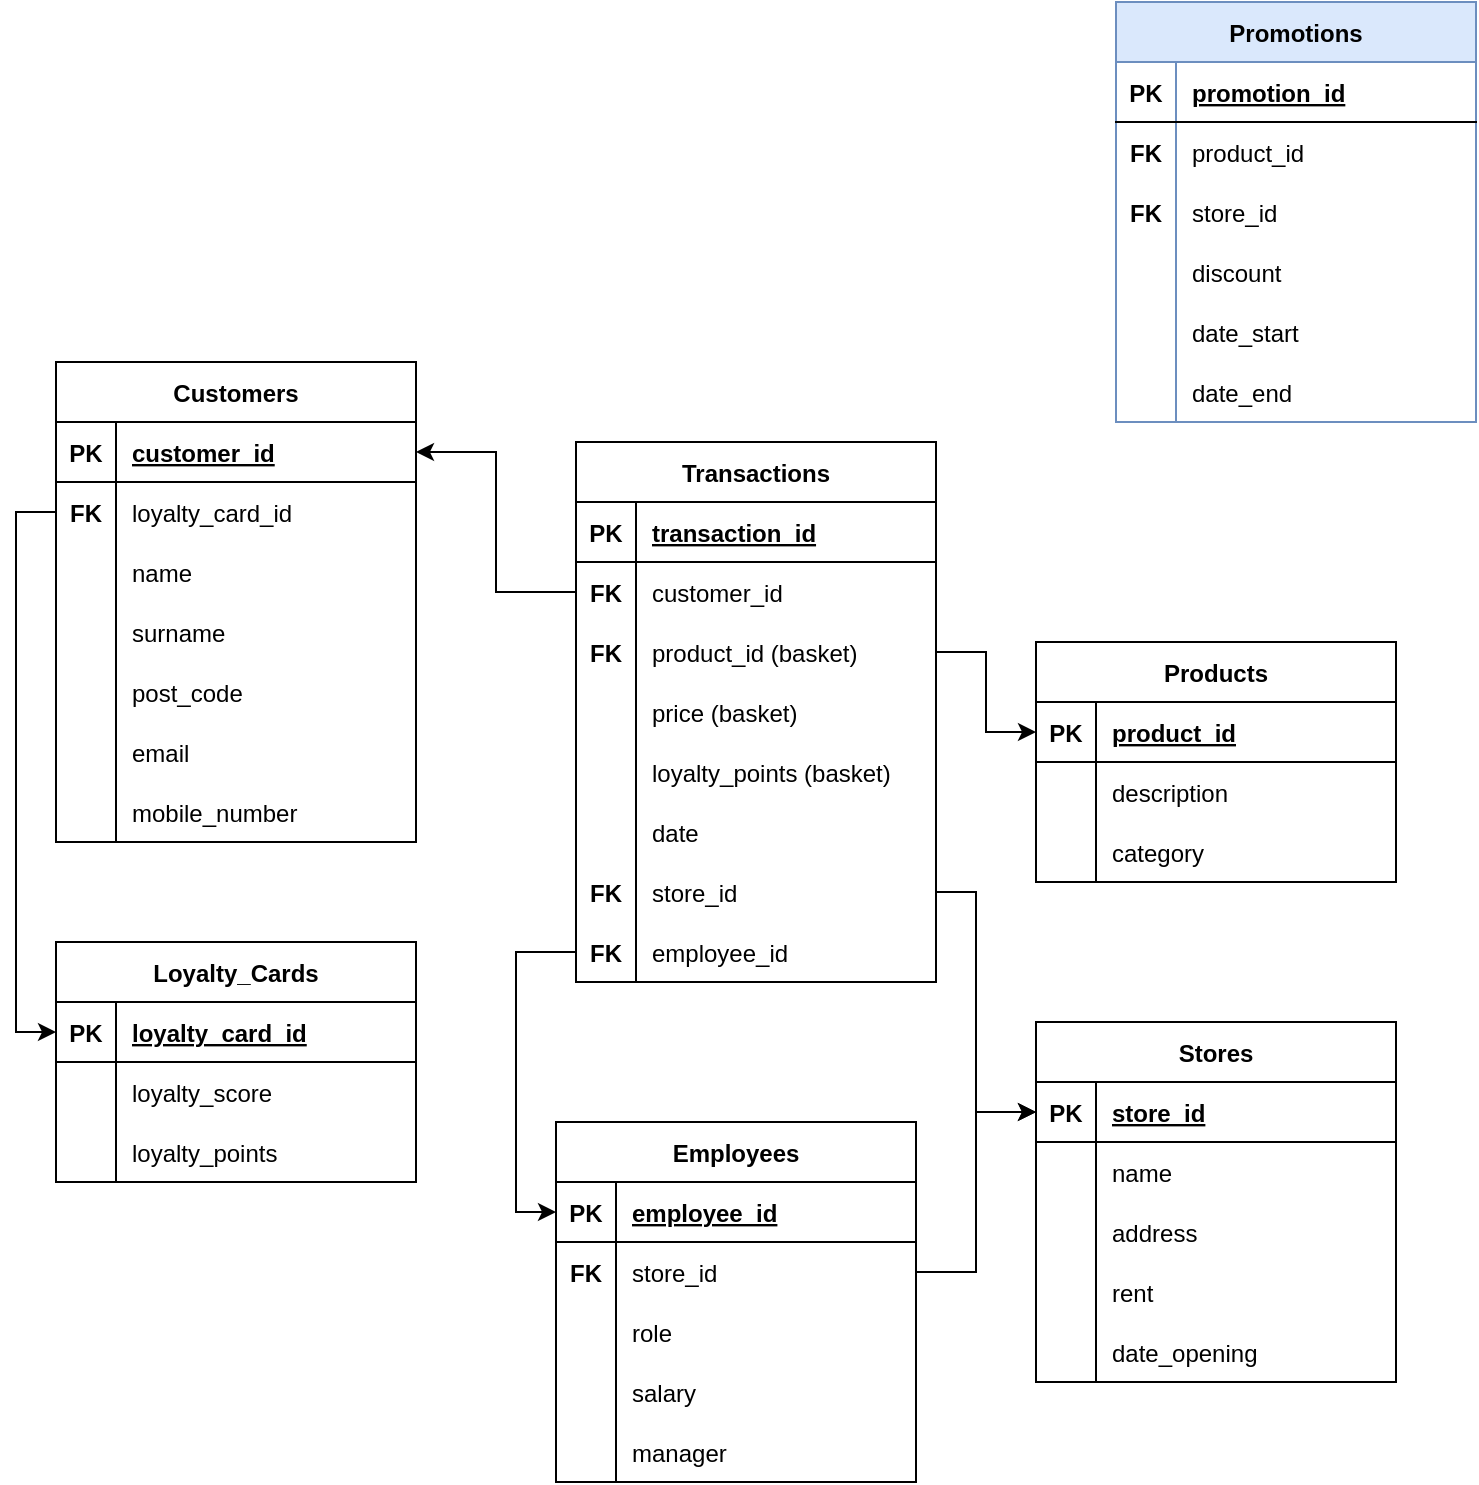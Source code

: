 <mxfile version="17.4.6" type="github">
  <diagram id="8zpgHY2eC4enXWlwEsFc" name="Page-1">
    <mxGraphModel dx="1426" dy="801" grid="1" gridSize="10" guides="1" tooltips="1" connect="1" arrows="1" fold="1" page="1" pageScale="1" pageWidth="827" pageHeight="1169" math="0" shadow="0">
      <root>
        <mxCell id="0" />
        <mxCell id="1" parent="0" />
        <mxCell id="gg4rEo2kOgMT4Y4ymjYf-1" value="Customers" style="shape=table;startSize=30;container=1;collapsible=1;childLayout=tableLayout;fixedRows=1;rowLines=0;fontStyle=1;align=center;resizeLast=1;" vertex="1" parent="1">
          <mxGeometry x="40" y="530" width="180" height="240" as="geometry" />
        </mxCell>
        <mxCell id="gg4rEo2kOgMT4Y4ymjYf-2" value="" style="shape=tableRow;horizontal=0;startSize=0;swimlaneHead=0;swimlaneBody=0;fillColor=none;collapsible=0;dropTarget=0;points=[[0,0.5],[1,0.5]];portConstraint=eastwest;top=0;left=0;right=0;bottom=1;" vertex="1" parent="gg4rEo2kOgMT4Y4ymjYf-1">
          <mxGeometry y="30" width="180" height="30" as="geometry" />
        </mxCell>
        <mxCell id="gg4rEo2kOgMT4Y4ymjYf-3" value="PK" style="shape=partialRectangle;connectable=0;fillColor=none;top=0;left=0;bottom=0;right=0;fontStyle=1;overflow=hidden;" vertex="1" parent="gg4rEo2kOgMT4Y4ymjYf-2">
          <mxGeometry width="30" height="30" as="geometry">
            <mxRectangle width="30" height="30" as="alternateBounds" />
          </mxGeometry>
        </mxCell>
        <mxCell id="gg4rEo2kOgMT4Y4ymjYf-4" value="customer_id" style="shape=partialRectangle;connectable=0;fillColor=none;top=0;left=0;bottom=0;right=0;align=left;spacingLeft=6;fontStyle=5;overflow=hidden;" vertex="1" parent="gg4rEo2kOgMT4Y4ymjYf-2">
          <mxGeometry x="30" width="150" height="30" as="geometry">
            <mxRectangle width="150" height="30" as="alternateBounds" />
          </mxGeometry>
        </mxCell>
        <mxCell id="gg4rEo2kOgMT4Y4ymjYf-5" value="" style="shape=tableRow;horizontal=0;startSize=0;swimlaneHead=0;swimlaneBody=0;fillColor=none;collapsible=0;dropTarget=0;points=[[0,0.5],[1,0.5]];portConstraint=eastwest;top=0;left=0;right=0;bottom=0;" vertex="1" parent="gg4rEo2kOgMT4Y4ymjYf-1">
          <mxGeometry y="60" width="180" height="30" as="geometry" />
        </mxCell>
        <mxCell id="gg4rEo2kOgMT4Y4ymjYf-6" value="FK" style="shape=partialRectangle;connectable=0;fillColor=none;top=0;left=0;bottom=0;right=0;editable=1;overflow=hidden;fontStyle=1" vertex="1" parent="gg4rEo2kOgMT4Y4ymjYf-5">
          <mxGeometry width="30" height="30" as="geometry">
            <mxRectangle width="30" height="30" as="alternateBounds" />
          </mxGeometry>
        </mxCell>
        <mxCell id="gg4rEo2kOgMT4Y4ymjYf-7" value="loyalty_card_id" style="shape=partialRectangle;connectable=0;fillColor=none;top=0;left=0;bottom=0;right=0;align=left;spacingLeft=6;overflow=hidden;" vertex="1" parent="gg4rEo2kOgMT4Y4ymjYf-5">
          <mxGeometry x="30" width="150" height="30" as="geometry">
            <mxRectangle width="150" height="30" as="alternateBounds" />
          </mxGeometry>
        </mxCell>
        <mxCell id="gg4rEo2kOgMT4Y4ymjYf-8" value="" style="shape=tableRow;horizontal=0;startSize=0;swimlaneHead=0;swimlaneBody=0;fillColor=none;collapsible=0;dropTarget=0;points=[[0,0.5],[1,0.5]];portConstraint=eastwest;top=0;left=0;right=0;bottom=0;" vertex="1" parent="gg4rEo2kOgMT4Y4ymjYf-1">
          <mxGeometry y="90" width="180" height="30" as="geometry" />
        </mxCell>
        <mxCell id="gg4rEo2kOgMT4Y4ymjYf-9" value="" style="shape=partialRectangle;connectable=0;fillColor=none;top=0;left=0;bottom=0;right=0;editable=1;overflow=hidden;" vertex="1" parent="gg4rEo2kOgMT4Y4ymjYf-8">
          <mxGeometry width="30" height="30" as="geometry">
            <mxRectangle width="30" height="30" as="alternateBounds" />
          </mxGeometry>
        </mxCell>
        <mxCell id="gg4rEo2kOgMT4Y4ymjYf-10" value="name" style="shape=partialRectangle;connectable=0;fillColor=none;top=0;left=0;bottom=0;right=0;align=left;spacingLeft=6;overflow=hidden;" vertex="1" parent="gg4rEo2kOgMT4Y4ymjYf-8">
          <mxGeometry x="30" width="150" height="30" as="geometry">
            <mxRectangle width="150" height="30" as="alternateBounds" />
          </mxGeometry>
        </mxCell>
        <mxCell id="gg4rEo2kOgMT4Y4ymjYf-11" value="" style="shape=tableRow;horizontal=0;startSize=0;swimlaneHead=0;swimlaneBody=0;fillColor=none;collapsible=0;dropTarget=0;points=[[0,0.5],[1,0.5]];portConstraint=eastwest;top=0;left=0;right=0;bottom=0;" vertex="1" parent="gg4rEo2kOgMT4Y4ymjYf-1">
          <mxGeometry y="120" width="180" height="30" as="geometry" />
        </mxCell>
        <mxCell id="gg4rEo2kOgMT4Y4ymjYf-12" value="" style="shape=partialRectangle;connectable=0;fillColor=none;top=0;left=0;bottom=0;right=0;editable=1;overflow=hidden;" vertex="1" parent="gg4rEo2kOgMT4Y4ymjYf-11">
          <mxGeometry width="30" height="30" as="geometry">
            <mxRectangle width="30" height="30" as="alternateBounds" />
          </mxGeometry>
        </mxCell>
        <mxCell id="gg4rEo2kOgMT4Y4ymjYf-13" value="surname" style="shape=partialRectangle;connectable=0;fillColor=none;top=0;left=0;bottom=0;right=0;align=left;spacingLeft=6;overflow=hidden;" vertex="1" parent="gg4rEo2kOgMT4Y4ymjYf-11">
          <mxGeometry x="30" width="150" height="30" as="geometry">
            <mxRectangle width="150" height="30" as="alternateBounds" />
          </mxGeometry>
        </mxCell>
        <mxCell id="gg4rEo2kOgMT4Y4ymjYf-82" style="shape=tableRow;horizontal=0;startSize=0;swimlaneHead=0;swimlaneBody=0;fillColor=none;collapsible=0;dropTarget=0;points=[[0,0.5],[1,0.5]];portConstraint=eastwest;top=0;left=0;right=0;bottom=0;" vertex="1" parent="gg4rEo2kOgMT4Y4ymjYf-1">
          <mxGeometry y="150" width="180" height="30" as="geometry" />
        </mxCell>
        <mxCell id="gg4rEo2kOgMT4Y4ymjYf-83" style="shape=partialRectangle;connectable=0;fillColor=none;top=0;left=0;bottom=0;right=0;editable=1;overflow=hidden;" vertex="1" parent="gg4rEo2kOgMT4Y4ymjYf-82">
          <mxGeometry width="30" height="30" as="geometry">
            <mxRectangle width="30" height="30" as="alternateBounds" />
          </mxGeometry>
        </mxCell>
        <mxCell id="gg4rEo2kOgMT4Y4ymjYf-84" value="post_code" style="shape=partialRectangle;connectable=0;fillColor=none;top=0;left=0;bottom=0;right=0;align=left;spacingLeft=6;overflow=hidden;" vertex="1" parent="gg4rEo2kOgMT4Y4ymjYf-82">
          <mxGeometry x="30" width="150" height="30" as="geometry">
            <mxRectangle width="150" height="30" as="alternateBounds" />
          </mxGeometry>
        </mxCell>
        <mxCell id="gg4rEo2kOgMT4Y4ymjYf-85" style="shape=tableRow;horizontal=0;startSize=0;swimlaneHead=0;swimlaneBody=0;fillColor=none;collapsible=0;dropTarget=0;points=[[0,0.5],[1,0.5]];portConstraint=eastwest;top=0;left=0;right=0;bottom=0;" vertex="1" parent="gg4rEo2kOgMT4Y4ymjYf-1">
          <mxGeometry y="180" width="180" height="30" as="geometry" />
        </mxCell>
        <mxCell id="gg4rEo2kOgMT4Y4ymjYf-86" style="shape=partialRectangle;connectable=0;fillColor=none;top=0;left=0;bottom=0;right=0;editable=1;overflow=hidden;" vertex="1" parent="gg4rEo2kOgMT4Y4ymjYf-85">
          <mxGeometry width="30" height="30" as="geometry">
            <mxRectangle width="30" height="30" as="alternateBounds" />
          </mxGeometry>
        </mxCell>
        <mxCell id="gg4rEo2kOgMT4Y4ymjYf-87" value="email" style="shape=partialRectangle;connectable=0;fillColor=none;top=0;left=0;bottom=0;right=0;align=left;spacingLeft=6;overflow=hidden;" vertex="1" parent="gg4rEo2kOgMT4Y4ymjYf-85">
          <mxGeometry x="30" width="150" height="30" as="geometry">
            <mxRectangle width="150" height="30" as="alternateBounds" />
          </mxGeometry>
        </mxCell>
        <mxCell id="gg4rEo2kOgMT4Y4ymjYf-88" style="shape=tableRow;horizontal=0;startSize=0;swimlaneHead=0;swimlaneBody=0;fillColor=none;collapsible=0;dropTarget=0;points=[[0,0.5],[1,0.5]];portConstraint=eastwest;top=0;left=0;right=0;bottom=0;" vertex="1" parent="gg4rEo2kOgMT4Y4ymjYf-1">
          <mxGeometry y="210" width="180" height="30" as="geometry" />
        </mxCell>
        <mxCell id="gg4rEo2kOgMT4Y4ymjYf-89" style="shape=partialRectangle;connectable=0;fillColor=none;top=0;left=0;bottom=0;right=0;editable=1;overflow=hidden;" vertex="1" parent="gg4rEo2kOgMT4Y4ymjYf-88">
          <mxGeometry width="30" height="30" as="geometry">
            <mxRectangle width="30" height="30" as="alternateBounds" />
          </mxGeometry>
        </mxCell>
        <mxCell id="gg4rEo2kOgMT4Y4ymjYf-90" value="mobile_number" style="shape=partialRectangle;connectable=0;fillColor=none;top=0;left=0;bottom=0;right=0;align=left;spacingLeft=6;overflow=hidden;" vertex="1" parent="gg4rEo2kOgMT4Y4ymjYf-88">
          <mxGeometry x="30" width="150" height="30" as="geometry">
            <mxRectangle width="150" height="30" as="alternateBounds" />
          </mxGeometry>
        </mxCell>
        <mxCell id="gg4rEo2kOgMT4Y4ymjYf-17" value="Transactions" style="shape=table;startSize=30;container=1;collapsible=1;childLayout=tableLayout;fixedRows=1;rowLines=0;fontStyle=1;align=center;resizeLast=1;" vertex="1" parent="1">
          <mxGeometry x="300" y="570" width="180" height="270" as="geometry">
            <mxRectangle x="280" y="430" width="110" height="30" as="alternateBounds" />
          </mxGeometry>
        </mxCell>
        <mxCell id="gg4rEo2kOgMT4Y4ymjYf-18" value="" style="shape=tableRow;horizontal=0;startSize=0;swimlaneHead=0;swimlaneBody=0;fillColor=none;collapsible=0;dropTarget=0;points=[[0,0.5],[1,0.5]];portConstraint=eastwest;top=0;left=0;right=0;bottom=1;" vertex="1" parent="gg4rEo2kOgMT4Y4ymjYf-17">
          <mxGeometry y="30" width="180" height="30" as="geometry" />
        </mxCell>
        <mxCell id="gg4rEo2kOgMT4Y4ymjYf-19" value="PK" style="shape=partialRectangle;connectable=0;fillColor=none;top=0;left=0;bottom=0;right=0;fontStyle=1;overflow=hidden;" vertex="1" parent="gg4rEo2kOgMT4Y4ymjYf-18">
          <mxGeometry width="30" height="30" as="geometry">
            <mxRectangle width="30" height="30" as="alternateBounds" />
          </mxGeometry>
        </mxCell>
        <mxCell id="gg4rEo2kOgMT4Y4ymjYf-20" value="transaction_id" style="shape=partialRectangle;connectable=0;fillColor=none;top=0;left=0;bottom=0;right=0;align=left;spacingLeft=6;fontStyle=5;overflow=hidden;" vertex="1" parent="gg4rEo2kOgMT4Y4ymjYf-18">
          <mxGeometry x="30" width="150" height="30" as="geometry">
            <mxRectangle width="150" height="30" as="alternateBounds" />
          </mxGeometry>
        </mxCell>
        <mxCell id="gg4rEo2kOgMT4Y4ymjYf-21" value="" style="shape=tableRow;horizontal=0;startSize=0;swimlaneHead=0;swimlaneBody=0;fillColor=none;collapsible=0;dropTarget=0;points=[[0,0.5],[1,0.5]];portConstraint=eastwest;top=0;left=0;right=0;bottom=0;" vertex="1" parent="gg4rEo2kOgMT4Y4ymjYf-17">
          <mxGeometry y="60" width="180" height="30" as="geometry" />
        </mxCell>
        <mxCell id="gg4rEo2kOgMT4Y4ymjYf-22" value="FK" style="shape=partialRectangle;connectable=0;fillColor=none;top=0;left=0;bottom=0;right=0;editable=1;overflow=hidden;fontStyle=1" vertex="1" parent="gg4rEo2kOgMT4Y4ymjYf-21">
          <mxGeometry width="30" height="30" as="geometry">
            <mxRectangle width="30" height="30" as="alternateBounds" />
          </mxGeometry>
        </mxCell>
        <mxCell id="gg4rEo2kOgMT4Y4ymjYf-23" value="customer_id" style="shape=partialRectangle;connectable=0;fillColor=none;top=0;left=0;bottom=0;right=0;align=left;spacingLeft=6;overflow=hidden;" vertex="1" parent="gg4rEo2kOgMT4Y4ymjYf-21">
          <mxGeometry x="30" width="150" height="30" as="geometry">
            <mxRectangle width="150" height="30" as="alternateBounds" />
          </mxGeometry>
        </mxCell>
        <mxCell id="gg4rEo2kOgMT4Y4ymjYf-148" style="shape=tableRow;horizontal=0;startSize=0;swimlaneHead=0;swimlaneBody=0;fillColor=none;collapsible=0;dropTarget=0;points=[[0,0.5],[1,0.5]];portConstraint=eastwest;top=0;left=0;right=0;bottom=0;" vertex="1" parent="gg4rEo2kOgMT4Y4ymjYf-17">
          <mxGeometry y="90" width="180" height="30" as="geometry" />
        </mxCell>
        <mxCell id="gg4rEo2kOgMT4Y4ymjYf-149" value="FK" style="shape=partialRectangle;connectable=0;fillColor=none;top=0;left=0;bottom=0;right=0;editable=1;overflow=hidden;fontStyle=1" vertex="1" parent="gg4rEo2kOgMT4Y4ymjYf-148">
          <mxGeometry width="30" height="30" as="geometry">
            <mxRectangle width="30" height="30" as="alternateBounds" />
          </mxGeometry>
        </mxCell>
        <mxCell id="gg4rEo2kOgMT4Y4ymjYf-150" value="product_id (basket)" style="shape=partialRectangle;connectable=0;fillColor=none;top=0;left=0;bottom=0;right=0;align=left;spacingLeft=6;overflow=hidden;" vertex="1" parent="gg4rEo2kOgMT4Y4ymjYf-148">
          <mxGeometry x="30" width="150" height="30" as="geometry">
            <mxRectangle width="150" height="30" as="alternateBounds" />
          </mxGeometry>
        </mxCell>
        <mxCell id="gg4rEo2kOgMT4Y4ymjYf-154" style="shape=tableRow;horizontal=0;startSize=0;swimlaneHead=0;swimlaneBody=0;fillColor=none;collapsible=0;dropTarget=0;points=[[0,0.5],[1,0.5]];portConstraint=eastwest;top=0;left=0;right=0;bottom=0;" vertex="1" parent="gg4rEo2kOgMT4Y4ymjYf-17">
          <mxGeometry y="120" width="180" height="30" as="geometry" />
        </mxCell>
        <mxCell id="gg4rEo2kOgMT4Y4ymjYf-155" style="shape=partialRectangle;connectable=0;fillColor=none;top=0;left=0;bottom=0;right=0;editable=1;overflow=hidden;fontStyle=1" vertex="1" parent="gg4rEo2kOgMT4Y4ymjYf-154">
          <mxGeometry width="30" height="30" as="geometry">
            <mxRectangle width="30" height="30" as="alternateBounds" />
          </mxGeometry>
        </mxCell>
        <mxCell id="gg4rEo2kOgMT4Y4ymjYf-156" value="price (basket)" style="shape=partialRectangle;connectable=0;fillColor=none;top=0;left=0;bottom=0;right=0;align=left;spacingLeft=6;overflow=hidden;" vertex="1" parent="gg4rEo2kOgMT4Y4ymjYf-154">
          <mxGeometry x="30" width="150" height="30" as="geometry">
            <mxRectangle width="150" height="30" as="alternateBounds" />
          </mxGeometry>
        </mxCell>
        <mxCell id="gg4rEo2kOgMT4Y4ymjYf-233" style="shape=tableRow;horizontal=0;startSize=0;swimlaneHead=0;swimlaneBody=0;fillColor=none;collapsible=0;dropTarget=0;points=[[0,0.5],[1,0.5]];portConstraint=eastwest;top=0;left=0;right=0;bottom=0;" vertex="1" parent="gg4rEo2kOgMT4Y4ymjYf-17">
          <mxGeometry y="150" width="180" height="30" as="geometry" />
        </mxCell>
        <mxCell id="gg4rEo2kOgMT4Y4ymjYf-234" style="shape=partialRectangle;connectable=0;fillColor=none;top=0;left=0;bottom=0;right=0;editable=1;overflow=hidden;fontStyle=1" vertex="1" parent="gg4rEo2kOgMT4Y4ymjYf-233">
          <mxGeometry width="30" height="30" as="geometry">
            <mxRectangle width="30" height="30" as="alternateBounds" />
          </mxGeometry>
        </mxCell>
        <mxCell id="gg4rEo2kOgMT4Y4ymjYf-235" value="loyalty_points (basket)" style="shape=partialRectangle;connectable=0;fillColor=none;top=0;left=0;bottom=0;right=0;align=left;spacingLeft=6;overflow=hidden;" vertex="1" parent="gg4rEo2kOgMT4Y4ymjYf-233">
          <mxGeometry x="30" width="150" height="30" as="geometry">
            <mxRectangle width="150" height="30" as="alternateBounds" />
          </mxGeometry>
        </mxCell>
        <mxCell id="gg4rEo2kOgMT4Y4ymjYf-27" value="" style="shape=tableRow;horizontal=0;startSize=0;swimlaneHead=0;swimlaneBody=0;fillColor=none;collapsible=0;dropTarget=0;points=[[0,0.5],[1,0.5]];portConstraint=eastwest;top=0;left=0;right=0;bottom=0;" vertex="1" parent="gg4rEo2kOgMT4Y4ymjYf-17">
          <mxGeometry y="180" width="180" height="30" as="geometry" />
        </mxCell>
        <mxCell id="gg4rEo2kOgMT4Y4ymjYf-28" value="" style="shape=partialRectangle;connectable=0;fillColor=none;top=0;left=0;bottom=0;right=0;editable=1;overflow=hidden;" vertex="1" parent="gg4rEo2kOgMT4Y4ymjYf-27">
          <mxGeometry width="30" height="30" as="geometry">
            <mxRectangle width="30" height="30" as="alternateBounds" />
          </mxGeometry>
        </mxCell>
        <mxCell id="gg4rEo2kOgMT4Y4ymjYf-29" value="date" style="shape=partialRectangle;connectable=0;fillColor=none;top=0;left=0;bottom=0;right=0;align=left;spacingLeft=6;overflow=hidden;" vertex="1" parent="gg4rEo2kOgMT4Y4ymjYf-27">
          <mxGeometry x="30" width="150" height="30" as="geometry">
            <mxRectangle width="150" height="30" as="alternateBounds" />
          </mxGeometry>
        </mxCell>
        <mxCell id="gg4rEo2kOgMT4Y4ymjYf-76" style="shape=tableRow;horizontal=0;startSize=0;swimlaneHead=0;swimlaneBody=0;fillColor=none;collapsible=0;dropTarget=0;points=[[0,0.5],[1,0.5]];portConstraint=eastwest;top=0;left=0;right=0;bottom=0;" vertex="1" parent="gg4rEo2kOgMT4Y4ymjYf-17">
          <mxGeometry y="210" width="180" height="30" as="geometry" />
        </mxCell>
        <mxCell id="gg4rEo2kOgMT4Y4ymjYf-77" value="FK" style="shape=partialRectangle;connectable=0;fillColor=none;top=0;left=0;bottom=0;right=0;editable=1;overflow=hidden;fontStyle=1" vertex="1" parent="gg4rEo2kOgMT4Y4ymjYf-76">
          <mxGeometry width="30" height="30" as="geometry">
            <mxRectangle width="30" height="30" as="alternateBounds" />
          </mxGeometry>
        </mxCell>
        <mxCell id="gg4rEo2kOgMT4Y4ymjYf-78" value="store_id" style="shape=partialRectangle;connectable=0;fillColor=none;top=0;left=0;bottom=0;right=0;align=left;spacingLeft=6;overflow=hidden;" vertex="1" parent="gg4rEo2kOgMT4Y4ymjYf-76">
          <mxGeometry x="30" width="150" height="30" as="geometry">
            <mxRectangle width="150" height="30" as="alternateBounds" />
          </mxGeometry>
        </mxCell>
        <mxCell id="gg4rEo2kOgMT4Y4ymjYf-79" style="shape=tableRow;horizontal=0;startSize=0;swimlaneHead=0;swimlaneBody=0;fillColor=none;collapsible=0;dropTarget=0;points=[[0,0.5],[1,0.5]];portConstraint=eastwest;top=0;left=0;right=0;bottom=0;" vertex="1" parent="gg4rEo2kOgMT4Y4ymjYf-17">
          <mxGeometry y="240" width="180" height="30" as="geometry" />
        </mxCell>
        <mxCell id="gg4rEo2kOgMT4Y4ymjYf-80" value="FK" style="shape=partialRectangle;connectable=0;fillColor=none;top=0;left=0;bottom=0;right=0;editable=1;overflow=hidden;fontStyle=1" vertex="1" parent="gg4rEo2kOgMT4Y4ymjYf-79">
          <mxGeometry width="30" height="30" as="geometry">
            <mxRectangle width="30" height="30" as="alternateBounds" />
          </mxGeometry>
        </mxCell>
        <mxCell id="gg4rEo2kOgMT4Y4ymjYf-81" value="employee_id" style="shape=partialRectangle;connectable=0;fillColor=none;top=0;left=0;bottom=0;right=0;align=left;spacingLeft=6;overflow=hidden;" vertex="1" parent="gg4rEo2kOgMT4Y4ymjYf-79">
          <mxGeometry x="30" width="150" height="30" as="geometry">
            <mxRectangle width="150" height="30" as="alternateBounds" />
          </mxGeometry>
        </mxCell>
        <mxCell id="gg4rEo2kOgMT4Y4ymjYf-31" value="" style="shape=tableRow;horizontal=0;startSize=0;swimlaneHead=0;swimlaneBody=0;fillColor=none;collapsible=0;dropTarget=0;points=[[0,0.5],[1,0.5]];portConstraint=eastwest;top=0;left=0;right=0;bottom=0;" vertex="1" parent="1">
          <mxGeometry x="40" y="680" width="180" height="30" as="geometry" />
        </mxCell>
        <mxCell id="gg4rEo2kOgMT4Y4ymjYf-32" value="" style="shape=partialRectangle;connectable=0;fillColor=none;top=0;left=0;bottom=0;right=0;editable=1;overflow=hidden;" vertex="1" parent="gg4rEo2kOgMT4Y4ymjYf-31">
          <mxGeometry width="30" height="30" as="geometry">
            <mxRectangle width="30" height="30" as="alternateBounds" />
          </mxGeometry>
        </mxCell>
        <mxCell id="gg4rEo2kOgMT4Y4ymjYf-91" value="Products" style="shape=table;startSize=30;container=1;collapsible=1;childLayout=tableLayout;fixedRows=1;rowLines=0;fontStyle=1;align=center;resizeLast=1;" vertex="1" parent="1">
          <mxGeometry x="530" y="670" width="180" height="120" as="geometry">
            <mxRectangle x="280" y="430" width="110" height="30" as="alternateBounds" />
          </mxGeometry>
        </mxCell>
        <mxCell id="gg4rEo2kOgMT4Y4ymjYf-92" value="" style="shape=tableRow;horizontal=0;startSize=0;swimlaneHead=0;swimlaneBody=0;fillColor=none;collapsible=0;dropTarget=0;points=[[0,0.5],[1,0.5]];portConstraint=eastwest;top=0;left=0;right=0;bottom=1;" vertex="1" parent="gg4rEo2kOgMT4Y4ymjYf-91">
          <mxGeometry y="30" width="180" height="30" as="geometry" />
        </mxCell>
        <mxCell id="gg4rEo2kOgMT4Y4ymjYf-93" value="PK" style="shape=partialRectangle;connectable=0;fillColor=none;top=0;left=0;bottom=0;right=0;fontStyle=1;overflow=hidden;" vertex="1" parent="gg4rEo2kOgMT4Y4ymjYf-92">
          <mxGeometry width="30" height="30" as="geometry">
            <mxRectangle width="30" height="30" as="alternateBounds" />
          </mxGeometry>
        </mxCell>
        <mxCell id="gg4rEo2kOgMT4Y4ymjYf-94" value="product_id" style="shape=partialRectangle;connectable=0;fillColor=none;top=0;left=0;bottom=0;right=0;align=left;spacingLeft=6;fontStyle=5;overflow=hidden;" vertex="1" parent="gg4rEo2kOgMT4Y4ymjYf-92">
          <mxGeometry x="30" width="150" height="30" as="geometry">
            <mxRectangle width="150" height="30" as="alternateBounds" />
          </mxGeometry>
        </mxCell>
        <mxCell id="gg4rEo2kOgMT4Y4ymjYf-95" value="" style="shape=tableRow;horizontal=0;startSize=0;swimlaneHead=0;swimlaneBody=0;fillColor=none;collapsible=0;dropTarget=0;points=[[0,0.5],[1,0.5]];portConstraint=eastwest;top=0;left=0;right=0;bottom=0;" vertex="1" parent="gg4rEo2kOgMT4Y4ymjYf-91">
          <mxGeometry y="60" width="180" height="30" as="geometry" />
        </mxCell>
        <mxCell id="gg4rEo2kOgMT4Y4ymjYf-96" value="" style="shape=partialRectangle;connectable=0;fillColor=none;top=0;left=0;bottom=0;right=0;editable=1;overflow=hidden;fontStyle=1" vertex="1" parent="gg4rEo2kOgMT4Y4ymjYf-95">
          <mxGeometry width="30" height="30" as="geometry">
            <mxRectangle width="30" height="30" as="alternateBounds" />
          </mxGeometry>
        </mxCell>
        <mxCell id="gg4rEo2kOgMT4Y4ymjYf-97" value="description" style="shape=partialRectangle;connectable=0;fillColor=none;top=0;left=0;bottom=0;right=0;align=left;spacingLeft=6;overflow=hidden;" vertex="1" parent="gg4rEo2kOgMT4Y4ymjYf-95">
          <mxGeometry x="30" width="150" height="30" as="geometry">
            <mxRectangle width="150" height="30" as="alternateBounds" />
          </mxGeometry>
        </mxCell>
        <mxCell id="gg4rEo2kOgMT4Y4ymjYf-98" value="" style="shape=tableRow;horizontal=0;startSize=0;swimlaneHead=0;swimlaneBody=0;fillColor=none;collapsible=0;dropTarget=0;points=[[0,0.5],[1,0.5]];portConstraint=eastwest;top=0;left=0;right=0;bottom=0;" vertex="1" parent="gg4rEo2kOgMT4Y4ymjYf-91">
          <mxGeometry y="90" width="180" height="30" as="geometry" />
        </mxCell>
        <mxCell id="gg4rEo2kOgMT4Y4ymjYf-99" value="" style="shape=partialRectangle;connectable=0;fillColor=none;top=0;left=0;bottom=0;right=0;editable=1;overflow=hidden;" vertex="1" parent="gg4rEo2kOgMT4Y4ymjYf-98">
          <mxGeometry width="30" height="30" as="geometry">
            <mxRectangle width="30" height="30" as="alternateBounds" />
          </mxGeometry>
        </mxCell>
        <mxCell id="gg4rEo2kOgMT4Y4ymjYf-100" value="category" style="shape=partialRectangle;connectable=0;fillColor=none;top=0;left=0;bottom=0;right=0;align=left;spacingLeft=6;overflow=hidden;" vertex="1" parent="gg4rEo2kOgMT4Y4ymjYf-98">
          <mxGeometry x="30" width="150" height="30" as="geometry">
            <mxRectangle width="150" height="30" as="alternateBounds" />
          </mxGeometry>
        </mxCell>
        <mxCell id="gg4rEo2kOgMT4Y4ymjYf-110" value="Loyalty_Cards" style="shape=table;startSize=30;container=1;collapsible=1;childLayout=tableLayout;fixedRows=1;rowLines=0;fontStyle=1;align=center;resizeLast=1;" vertex="1" parent="1">
          <mxGeometry x="40" y="820" width="180" height="120" as="geometry">
            <mxRectangle x="280" y="430" width="110" height="30" as="alternateBounds" />
          </mxGeometry>
        </mxCell>
        <mxCell id="gg4rEo2kOgMT4Y4ymjYf-111" value="" style="shape=tableRow;horizontal=0;startSize=0;swimlaneHead=0;swimlaneBody=0;fillColor=none;collapsible=0;dropTarget=0;points=[[0,0.5],[1,0.5]];portConstraint=eastwest;top=0;left=0;right=0;bottom=1;" vertex="1" parent="gg4rEo2kOgMT4Y4ymjYf-110">
          <mxGeometry y="30" width="180" height="30" as="geometry" />
        </mxCell>
        <mxCell id="gg4rEo2kOgMT4Y4ymjYf-112" value="PK" style="shape=partialRectangle;connectable=0;fillColor=none;top=0;left=0;bottom=0;right=0;fontStyle=1;overflow=hidden;" vertex="1" parent="gg4rEo2kOgMT4Y4ymjYf-111">
          <mxGeometry width="30" height="30" as="geometry">
            <mxRectangle width="30" height="30" as="alternateBounds" />
          </mxGeometry>
        </mxCell>
        <mxCell id="gg4rEo2kOgMT4Y4ymjYf-113" value="loyalty_card_id" style="shape=partialRectangle;connectable=0;fillColor=none;top=0;left=0;bottom=0;right=0;align=left;spacingLeft=6;fontStyle=5;overflow=hidden;" vertex="1" parent="gg4rEo2kOgMT4Y4ymjYf-111">
          <mxGeometry x="30" width="150" height="30" as="geometry">
            <mxRectangle width="150" height="30" as="alternateBounds" />
          </mxGeometry>
        </mxCell>
        <mxCell id="gg4rEo2kOgMT4Y4ymjYf-117" value="" style="shape=tableRow;horizontal=0;startSize=0;swimlaneHead=0;swimlaneBody=0;fillColor=none;collapsible=0;dropTarget=0;points=[[0,0.5],[1,0.5]];portConstraint=eastwest;top=0;left=0;right=0;bottom=0;" vertex="1" parent="gg4rEo2kOgMT4Y4ymjYf-110">
          <mxGeometry y="60" width="180" height="30" as="geometry" />
        </mxCell>
        <mxCell id="gg4rEo2kOgMT4Y4ymjYf-118" value="" style="shape=partialRectangle;connectable=0;fillColor=none;top=0;left=0;bottom=0;right=0;editable=1;overflow=hidden;" vertex="1" parent="gg4rEo2kOgMT4Y4ymjYf-117">
          <mxGeometry width="30" height="30" as="geometry">
            <mxRectangle width="30" height="30" as="alternateBounds" />
          </mxGeometry>
        </mxCell>
        <mxCell id="gg4rEo2kOgMT4Y4ymjYf-119" value="loyalty_score" style="shape=partialRectangle;connectable=0;fillColor=none;top=0;left=0;bottom=0;right=0;align=left;spacingLeft=6;overflow=hidden;" vertex="1" parent="gg4rEo2kOgMT4Y4ymjYf-117">
          <mxGeometry x="30" width="150" height="30" as="geometry">
            <mxRectangle width="150" height="30" as="alternateBounds" />
          </mxGeometry>
        </mxCell>
        <mxCell id="gg4rEo2kOgMT4Y4ymjYf-120" style="shape=tableRow;horizontal=0;startSize=0;swimlaneHead=0;swimlaneBody=0;fillColor=none;collapsible=0;dropTarget=0;points=[[0,0.5],[1,0.5]];portConstraint=eastwest;top=0;left=0;right=0;bottom=0;" vertex="1" parent="gg4rEo2kOgMT4Y4ymjYf-110">
          <mxGeometry y="90" width="180" height="30" as="geometry" />
        </mxCell>
        <mxCell id="gg4rEo2kOgMT4Y4ymjYf-121" value="" style="shape=partialRectangle;connectable=0;fillColor=none;top=0;left=0;bottom=0;right=0;editable=1;overflow=hidden;fontStyle=1" vertex="1" parent="gg4rEo2kOgMT4Y4ymjYf-120">
          <mxGeometry width="30" height="30" as="geometry">
            <mxRectangle width="30" height="30" as="alternateBounds" />
          </mxGeometry>
        </mxCell>
        <mxCell id="gg4rEo2kOgMT4Y4ymjYf-122" value="loyalty_points" style="shape=partialRectangle;connectable=0;fillColor=none;top=0;left=0;bottom=0;right=0;align=left;spacingLeft=6;overflow=hidden;" vertex="1" parent="gg4rEo2kOgMT4Y4ymjYf-120">
          <mxGeometry x="30" width="150" height="30" as="geometry">
            <mxRectangle width="150" height="30" as="alternateBounds" />
          </mxGeometry>
        </mxCell>
        <mxCell id="gg4rEo2kOgMT4Y4ymjYf-147" style="edgeStyle=orthogonalEdgeStyle;rounded=0;orthogonalLoop=1;jettySize=auto;html=1;entryX=1;entryY=0.5;entryDx=0;entryDy=0;" edge="1" parent="1" source="gg4rEo2kOgMT4Y4ymjYf-21" target="gg4rEo2kOgMT4Y4ymjYf-2">
          <mxGeometry relative="1" as="geometry" />
        </mxCell>
        <mxCell id="gg4rEo2kOgMT4Y4ymjYf-157" style="edgeStyle=orthogonalEdgeStyle;rounded=0;orthogonalLoop=1;jettySize=auto;html=1;entryX=0;entryY=0.5;entryDx=0;entryDy=0;" edge="1" parent="1" source="gg4rEo2kOgMT4Y4ymjYf-148" target="gg4rEo2kOgMT4Y4ymjYf-92">
          <mxGeometry relative="1" as="geometry" />
        </mxCell>
        <mxCell id="gg4rEo2kOgMT4Y4ymjYf-158" value="Employees" style="shape=table;startSize=30;container=1;collapsible=1;childLayout=tableLayout;fixedRows=1;rowLines=0;fontStyle=1;align=center;resizeLast=1;" vertex="1" parent="1">
          <mxGeometry x="290" y="910" width="180" height="180" as="geometry">
            <mxRectangle x="280" y="430" width="110" height="30" as="alternateBounds" />
          </mxGeometry>
        </mxCell>
        <mxCell id="gg4rEo2kOgMT4Y4ymjYf-159" value="" style="shape=tableRow;horizontal=0;startSize=0;swimlaneHead=0;swimlaneBody=0;fillColor=none;collapsible=0;dropTarget=0;points=[[0,0.5],[1,0.5]];portConstraint=eastwest;top=0;left=0;right=0;bottom=1;" vertex="1" parent="gg4rEo2kOgMT4Y4ymjYf-158">
          <mxGeometry y="30" width="180" height="30" as="geometry" />
        </mxCell>
        <mxCell id="gg4rEo2kOgMT4Y4ymjYf-160" value="PK" style="shape=partialRectangle;connectable=0;fillColor=none;top=0;left=0;bottom=0;right=0;fontStyle=1;overflow=hidden;" vertex="1" parent="gg4rEo2kOgMT4Y4ymjYf-159">
          <mxGeometry width="30" height="30" as="geometry">
            <mxRectangle width="30" height="30" as="alternateBounds" />
          </mxGeometry>
        </mxCell>
        <mxCell id="gg4rEo2kOgMT4Y4ymjYf-161" value="employee_id" style="shape=partialRectangle;connectable=0;fillColor=none;top=0;left=0;bottom=0;right=0;align=left;spacingLeft=6;fontStyle=5;overflow=hidden;" vertex="1" parent="gg4rEo2kOgMT4Y4ymjYf-159">
          <mxGeometry x="30" width="150" height="30" as="geometry">
            <mxRectangle width="150" height="30" as="alternateBounds" />
          </mxGeometry>
        </mxCell>
        <mxCell id="gg4rEo2kOgMT4Y4ymjYf-162" value="" style="shape=tableRow;horizontal=0;startSize=0;swimlaneHead=0;swimlaneBody=0;fillColor=none;collapsible=0;dropTarget=0;points=[[0,0.5],[1,0.5]];portConstraint=eastwest;top=0;left=0;right=0;bottom=0;" vertex="1" parent="gg4rEo2kOgMT4Y4ymjYf-158">
          <mxGeometry y="60" width="180" height="30" as="geometry" />
        </mxCell>
        <mxCell id="gg4rEo2kOgMT4Y4ymjYf-163" value="FK" style="shape=partialRectangle;connectable=0;fillColor=none;top=0;left=0;bottom=0;right=0;editable=1;overflow=hidden;fontStyle=1" vertex="1" parent="gg4rEo2kOgMT4Y4ymjYf-162">
          <mxGeometry width="30" height="30" as="geometry">
            <mxRectangle width="30" height="30" as="alternateBounds" />
          </mxGeometry>
        </mxCell>
        <mxCell id="gg4rEo2kOgMT4Y4ymjYf-164" value="store_id" style="shape=partialRectangle;connectable=0;fillColor=none;top=0;left=0;bottom=0;right=0;align=left;spacingLeft=6;overflow=hidden;" vertex="1" parent="gg4rEo2kOgMT4Y4ymjYf-162">
          <mxGeometry x="30" width="150" height="30" as="geometry">
            <mxRectangle width="150" height="30" as="alternateBounds" />
          </mxGeometry>
        </mxCell>
        <mxCell id="gg4rEo2kOgMT4Y4ymjYf-165" value="" style="shape=tableRow;horizontal=0;startSize=0;swimlaneHead=0;swimlaneBody=0;fillColor=none;collapsible=0;dropTarget=0;points=[[0,0.5],[1,0.5]];portConstraint=eastwest;top=0;left=0;right=0;bottom=0;" vertex="1" parent="gg4rEo2kOgMT4Y4ymjYf-158">
          <mxGeometry y="90" width="180" height="30" as="geometry" />
        </mxCell>
        <mxCell id="gg4rEo2kOgMT4Y4ymjYf-166" value="" style="shape=partialRectangle;connectable=0;fillColor=none;top=0;left=0;bottom=0;right=0;editable=1;overflow=hidden;" vertex="1" parent="gg4rEo2kOgMT4Y4ymjYf-165">
          <mxGeometry width="30" height="30" as="geometry">
            <mxRectangle width="30" height="30" as="alternateBounds" />
          </mxGeometry>
        </mxCell>
        <mxCell id="gg4rEo2kOgMT4Y4ymjYf-167" value="role" style="shape=partialRectangle;connectable=0;fillColor=none;top=0;left=0;bottom=0;right=0;align=left;spacingLeft=6;overflow=hidden;" vertex="1" parent="gg4rEo2kOgMT4Y4ymjYf-165">
          <mxGeometry x="30" width="150" height="30" as="geometry">
            <mxRectangle width="150" height="30" as="alternateBounds" />
          </mxGeometry>
        </mxCell>
        <mxCell id="gg4rEo2kOgMT4Y4ymjYf-168" style="shape=tableRow;horizontal=0;startSize=0;swimlaneHead=0;swimlaneBody=0;fillColor=none;collapsible=0;dropTarget=0;points=[[0,0.5],[1,0.5]];portConstraint=eastwest;top=0;left=0;right=0;bottom=0;" vertex="1" parent="gg4rEo2kOgMT4Y4ymjYf-158">
          <mxGeometry y="120" width="180" height="30" as="geometry" />
        </mxCell>
        <mxCell id="gg4rEo2kOgMT4Y4ymjYf-169" style="shape=partialRectangle;connectable=0;fillColor=none;top=0;left=0;bottom=0;right=0;editable=1;overflow=hidden;" vertex="1" parent="gg4rEo2kOgMT4Y4ymjYf-168">
          <mxGeometry width="30" height="30" as="geometry">
            <mxRectangle width="30" height="30" as="alternateBounds" />
          </mxGeometry>
        </mxCell>
        <mxCell id="gg4rEo2kOgMT4Y4ymjYf-170" value="salary" style="shape=partialRectangle;connectable=0;fillColor=none;top=0;left=0;bottom=0;right=0;align=left;spacingLeft=6;overflow=hidden;" vertex="1" parent="gg4rEo2kOgMT4Y4ymjYf-168">
          <mxGeometry x="30" width="150" height="30" as="geometry">
            <mxRectangle width="150" height="30" as="alternateBounds" />
          </mxGeometry>
        </mxCell>
        <mxCell id="gg4rEo2kOgMT4Y4ymjYf-172" style="shape=tableRow;horizontal=0;startSize=0;swimlaneHead=0;swimlaneBody=0;fillColor=none;collapsible=0;dropTarget=0;points=[[0,0.5],[1,0.5]];portConstraint=eastwest;top=0;left=0;right=0;bottom=0;" vertex="1" parent="gg4rEo2kOgMT4Y4ymjYf-158">
          <mxGeometry y="150" width="180" height="30" as="geometry" />
        </mxCell>
        <mxCell id="gg4rEo2kOgMT4Y4ymjYf-173" style="shape=partialRectangle;connectable=0;fillColor=none;top=0;left=0;bottom=0;right=0;editable=1;overflow=hidden;" vertex="1" parent="gg4rEo2kOgMT4Y4ymjYf-172">
          <mxGeometry width="30" height="30" as="geometry">
            <mxRectangle width="30" height="30" as="alternateBounds" />
          </mxGeometry>
        </mxCell>
        <mxCell id="gg4rEo2kOgMT4Y4ymjYf-174" value="manager" style="shape=partialRectangle;connectable=0;fillColor=none;top=0;left=0;bottom=0;right=0;align=left;spacingLeft=6;overflow=hidden;" vertex="1" parent="gg4rEo2kOgMT4Y4ymjYf-172">
          <mxGeometry x="30" width="150" height="30" as="geometry">
            <mxRectangle width="150" height="30" as="alternateBounds" />
          </mxGeometry>
        </mxCell>
        <mxCell id="gg4rEo2kOgMT4Y4ymjYf-175" value="Stores" style="shape=table;startSize=30;container=1;collapsible=1;childLayout=tableLayout;fixedRows=1;rowLines=0;fontStyle=1;align=center;resizeLast=1;" vertex="1" parent="1">
          <mxGeometry x="530" y="860" width="180" height="180" as="geometry">
            <mxRectangle x="280" y="430" width="110" height="30" as="alternateBounds" />
          </mxGeometry>
        </mxCell>
        <mxCell id="gg4rEo2kOgMT4Y4ymjYf-176" value="" style="shape=tableRow;horizontal=0;startSize=0;swimlaneHead=0;swimlaneBody=0;fillColor=none;collapsible=0;dropTarget=0;points=[[0,0.5],[1,0.5]];portConstraint=eastwest;top=0;left=0;right=0;bottom=1;" vertex="1" parent="gg4rEo2kOgMT4Y4ymjYf-175">
          <mxGeometry y="30" width="180" height="30" as="geometry" />
        </mxCell>
        <mxCell id="gg4rEo2kOgMT4Y4ymjYf-177" value="PK" style="shape=partialRectangle;connectable=0;fillColor=none;top=0;left=0;bottom=0;right=0;fontStyle=1;overflow=hidden;" vertex="1" parent="gg4rEo2kOgMT4Y4ymjYf-176">
          <mxGeometry width="30" height="30" as="geometry">
            <mxRectangle width="30" height="30" as="alternateBounds" />
          </mxGeometry>
        </mxCell>
        <mxCell id="gg4rEo2kOgMT4Y4ymjYf-178" value="store_id" style="shape=partialRectangle;connectable=0;fillColor=none;top=0;left=0;bottom=0;right=0;align=left;spacingLeft=6;fontStyle=5;overflow=hidden;" vertex="1" parent="gg4rEo2kOgMT4Y4ymjYf-176">
          <mxGeometry x="30" width="150" height="30" as="geometry">
            <mxRectangle width="150" height="30" as="alternateBounds" />
          </mxGeometry>
        </mxCell>
        <mxCell id="gg4rEo2kOgMT4Y4ymjYf-179" value="" style="shape=tableRow;horizontal=0;startSize=0;swimlaneHead=0;swimlaneBody=0;fillColor=none;collapsible=0;dropTarget=0;points=[[0,0.5],[1,0.5]];portConstraint=eastwest;top=0;left=0;right=0;bottom=0;" vertex="1" parent="gg4rEo2kOgMT4Y4ymjYf-175">
          <mxGeometry y="60" width="180" height="30" as="geometry" />
        </mxCell>
        <mxCell id="gg4rEo2kOgMT4Y4ymjYf-180" value="" style="shape=partialRectangle;connectable=0;fillColor=none;top=0;left=0;bottom=0;right=0;editable=1;overflow=hidden;fontStyle=1" vertex="1" parent="gg4rEo2kOgMT4Y4ymjYf-179">
          <mxGeometry width="30" height="30" as="geometry">
            <mxRectangle width="30" height="30" as="alternateBounds" />
          </mxGeometry>
        </mxCell>
        <mxCell id="gg4rEo2kOgMT4Y4ymjYf-181" value="name" style="shape=partialRectangle;connectable=0;fillColor=none;top=0;left=0;bottom=0;right=0;align=left;spacingLeft=6;overflow=hidden;" vertex="1" parent="gg4rEo2kOgMT4Y4ymjYf-179">
          <mxGeometry x="30" width="150" height="30" as="geometry">
            <mxRectangle width="150" height="30" as="alternateBounds" />
          </mxGeometry>
        </mxCell>
        <mxCell id="gg4rEo2kOgMT4Y4ymjYf-182" value="" style="shape=tableRow;horizontal=0;startSize=0;swimlaneHead=0;swimlaneBody=0;fillColor=none;collapsible=0;dropTarget=0;points=[[0,0.5],[1,0.5]];portConstraint=eastwest;top=0;left=0;right=0;bottom=0;" vertex="1" parent="gg4rEo2kOgMT4Y4ymjYf-175">
          <mxGeometry y="90" width="180" height="30" as="geometry" />
        </mxCell>
        <mxCell id="gg4rEo2kOgMT4Y4ymjYf-183" value="" style="shape=partialRectangle;connectable=0;fillColor=none;top=0;left=0;bottom=0;right=0;editable=1;overflow=hidden;" vertex="1" parent="gg4rEo2kOgMT4Y4ymjYf-182">
          <mxGeometry width="30" height="30" as="geometry">
            <mxRectangle width="30" height="30" as="alternateBounds" />
          </mxGeometry>
        </mxCell>
        <mxCell id="gg4rEo2kOgMT4Y4ymjYf-184" value="address" style="shape=partialRectangle;connectable=0;fillColor=none;top=0;left=0;bottom=0;right=0;align=left;spacingLeft=6;overflow=hidden;" vertex="1" parent="gg4rEo2kOgMT4Y4ymjYf-182">
          <mxGeometry x="30" width="150" height="30" as="geometry">
            <mxRectangle width="150" height="30" as="alternateBounds" />
          </mxGeometry>
        </mxCell>
        <mxCell id="gg4rEo2kOgMT4Y4ymjYf-185" style="shape=tableRow;horizontal=0;startSize=0;swimlaneHead=0;swimlaneBody=0;fillColor=none;collapsible=0;dropTarget=0;points=[[0,0.5],[1,0.5]];portConstraint=eastwest;top=0;left=0;right=0;bottom=0;" vertex="1" parent="gg4rEo2kOgMT4Y4ymjYf-175">
          <mxGeometry y="120" width="180" height="30" as="geometry" />
        </mxCell>
        <mxCell id="gg4rEo2kOgMT4Y4ymjYf-186" style="shape=partialRectangle;connectable=0;fillColor=none;top=0;left=0;bottom=0;right=0;editable=1;overflow=hidden;" vertex="1" parent="gg4rEo2kOgMT4Y4ymjYf-185">
          <mxGeometry width="30" height="30" as="geometry">
            <mxRectangle width="30" height="30" as="alternateBounds" />
          </mxGeometry>
        </mxCell>
        <mxCell id="gg4rEo2kOgMT4Y4ymjYf-187" value="rent" style="shape=partialRectangle;connectable=0;fillColor=none;top=0;left=0;bottom=0;right=0;align=left;spacingLeft=6;overflow=hidden;" vertex="1" parent="gg4rEo2kOgMT4Y4ymjYf-185">
          <mxGeometry x="30" width="150" height="30" as="geometry">
            <mxRectangle width="150" height="30" as="alternateBounds" />
          </mxGeometry>
        </mxCell>
        <mxCell id="gg4rEo2kOgMT4Y4ymjYf-188" style="shape=tableRow;horizontal=0;startSize=0;swimlaneHead=0;swimlaneBody=0;fillColor=none;collapsible=0;dropTarget=0;points=[[0,0.5],[1,0.5]];portConstraint=eastwest;top=0;left=0;right=0;bottom=0;" vertex="1" parent="gg4rEo2kOgMT4Y4ymjYf-175">
          <mxGeometry y="150" width="180" height="30" as="geometry" />
        </mxCell>
        <mxCell id="gg4rEo2kOgMT4Y4ymjYf-189" style="shape=partialRectangle;connectable=0;fillColor=none;top=0;left=0;bottom=0;right=0;editable=1;overflow=hidden;" vertex="1" parent="gg4rEo2kOgMT4Y4ymjYf-188">
          <mxGeometry width="30" height="30" as="geometry">
            <mxRectangle width="30" height="30" as="alternateBounds" />
          </mxGeometry>
        </mxCell>
        <mxCell id="gg4rEo2kOgMT4Y4ymjYf-190" value="date_opening" style="shape=partialRectangle;connectable=0;fillColor=none;top=0;left=0;bottom=0;right=0;align=left;spacingLeft=6;overflow=hidden;" vertex="1" parent="gg4rEo2kOgMT4Y4ymjYf-188">
          <mxGeometry x="30" width="150" height="30" as="geometry">
            <mxRectangle width="150" height="30" as="alternateBounds" />
          </mxGeometry>
        </mxCell>
        <mxCell id="gg4rEo2kOgMT4Y4ymjYf-193" style="edgeStyle=orthogonalEdgeStyle;rounded=0;orthogonalLoop=1;jettySize=auto;html=1;entryX=0;entryY=0.5;entryDx=0;entryDy=0;" edge="1" parent="1" source="gg4rEo2kOgMT4Y4ymjYf-5" target="gg4rEo2kOgMT4Y4ymjYf-111">
          <mxGeometry relative="1" as="geometry" />
        </mxCell>
        <mxCell id="gg4rEo2kOgMT4Y4ymjYf-194" style="edgeStyle=orthogonalEdgeStyle;rounded=0;orthogonalLoop=1;jettySize=auto;html=1;entryX=0;entryY=0.5;entryDx=0;entryDy=0;" edge="1" parent="1" source="gg4rEo2kOgMT4Y4ymjYf-76" target="gg4rEo2kOgMT4Y4ymjYf-176">
          <mxGeometry relative="1" as="geometry">
            <Array as="points">
              <mxPoint x="500" y="795" />
              <mxPoint x="500" y="905" />
            </Array>
          </mxGeometry>
        </mxCell>
        <mxCell id="gg4rEo2kOgMT4Y4ymjYf-196" style="edgeStyle=orthogonalEdgeStyle;rounded=0;orthogonalLoop=1;jettySize=auto;html=1;entryX=0;entryY=0.5;entryDx=0;entryDy=0;" edge="1" parent="1" source="gg4rEo2kOgMT4Y4ymjYf-79" target="gg4rEo2kOgMT4Y4ymjYf-159">
          <mxGeometry relative="1" as="geometry" />
        </mxCell>
        <mxCell id="gg4rEo2kOgMT4Y4ymjYf-197" style="edgeStyle=orthogonalEdgeStyle;rounded=0;orthogonalLoop=1;jettySize=auto;html=1;" edge="1" parent="1" source="gg4rEo2kOgMT4Y4ymjYf-162" target="gg4rEo2kOgMT4Y4ymjYf-176">
          <mxGeometry relative="1" as="geometry" />
        </mxCell>
        <mxCell id="gg4rEo2kOgMT4Y4ymjYf-198" value="Promotions" style="shape=table;startSize=30;container=1;collapsible=1;childLayout=tableLayout;fixedRows=1;rowLines=0;fontStyle=1;align=center;resizeLast=1;fillColor=#dae8fc;strokeColor=#6c8ebf;" vertex="1" parent="1">
          <mxGeometry x="570" y="350" width="180" height="210" as="geometry">
            <mxRectangle x="280" y="430" width="110" height="30" as="alternateBounds" />
          </mxGeometry>
        </mxCell>
        <mxCell id="gg4rEo2kOgMT4Y4ymjYf-199" value="" style="shape=tableRow;horizontal=0;startSize=0;swimlaneHead=0;swimlaneBody=0;fillColor=none;collapsible=0;dropTarget=0;points=[[0,0.5],[1,0.5]];portConstraint=eastwest;top=0;left=0;right=0;bottom=1;" vertex="1" parent="gg4rEo2kOgMT4Y4ymjYf-198">
          <mxGeometry y="30" width="180" height="30" as="geometry" />
        </mxCell>
        <mxCell id="gg4rEo2kOgMT4Y4ymjYf-200" value="PK" style="shape=partialRectangle;connectable=0;fillColor=none;top=0;left=0;bottom=0;right=0;fontStyle=1;overflow=hidden;" vertex="1" parent="gg4rEo2kOgMT4Y4ymjYf-199">
          <mxGeometry width="30" height="30" as="geometry">
            <mxRectangle width="30" height="30" as="alternateBounds" />
          </mxGeometry>
        </mxCell>
        <mxCell id="gg4rEo2kOgMT4Y4ymjYf-201" value="promotion_id" style="shape=partialRectangle;connectable=0;fillColor=none;top=0;left=0;bottom=0;right=0;align=left;spacingLeft=6;fontStyle=5;overflow=hidden;" vertex="1" parent="gg4rEo2kOgMT4Y4ymjYf-199">
          <mxGeometry x="30" width="150" height="30" as="geometry">
            <mxRectangle width="150" height="30" as="alternateBounds" />
          </mxGeometry>
        </mxCell>
        <mxCell id="gg4rEo2kOgMT4Y4ymjYf-211" style="shape=tableRow;horizontal=0;startSize=0;swimlaneHead=0;swimlaneBody=0;fillColor=none;collapsible=0;dropTarget=0;points=[[0,0.5],[1,0.5]];portConstraint=eastwest;top=0;left=0;right=0;bottom=0;" vertex="1" parent="gg4rEo2kOgMT4Y4ymjYf-198">
          <mxGeometry y="60" width="180" height="30" as="geometry" />
        </mxCell>
        <mxCell id="gg4rEo2kOgMT4Y4ymjYf-212" value="FK" style="shape=partialRectangle;connectable=0;fillColor=none;top=0;left=0;bottom=0;right=0;editable=1;overflow=hidden;fontStyle=1" vertex="1" parent="gg4rEo2kOgMT4Y4ymjYf-211">
          <mxGeometry width="30" height="30" as="geometry">
            <mxRectangle width="30" height="30" as="alternateBounds" />
          </mxGeometry>
        </mxCell>
        <mxCell id="gg4rEo2kOgMT4Y4ymjYf-213" value="product_id" style="shape=partialRectangle;connectable=0;fillColor=none;top=0;left=0;bottom=0;right=0;align=left;spacingLeft=6;overflow=hidden;" vertex="1" parent="gg4rEo2kOgMT4Y4ymjYf-211">
          <mxGeometry x="30" width="150" height="30" as="geometry">
            <mxRectangle width="150" height="30" as="alternateBounds" />
          </mxGeometry>
        </mxCell>
        <mxCell id="gg4rEo2kOgMT4Y4ymjYf-219" style="shape=tableRow;horizontal=0;startSize=0;swimlaneHead=0;swimlaneBody=0;fillColor=none;collapsible=0;dropTarget=0;points=[[0,0.5],[1,0.5]];portConstraint=eastwest;top=0;left=0;right=0;bottom=0;" vertex="1" parent="gg4rEo2kOgMT4Y4ymjYf-198">
          <mxGeometry y="90" width="180" height="30" as="geometry" />
        </mxCell>
        <mxCell id="gg4rEo2kOgMT4Y4ymjYf-220" value="FK" style="shape=partialRectangle;connectable=0;fillColor=none;top=0;left=0;bottom=0;right=0;editable=1;overflow=hidden;fontStyle=1" vertex="1" parent="gg4rEo2kOgMT4Y4ymjYf-219">
          <mxGeometry width="30" height="30" as="geometry">
            <mxRectangle width="30" height="30" as="alternateBounds" />
          </mxGeometry>
        </mxCell>
        <mxCell id="gg4rEo2kOgMT4Y4ymjYf-221" value="store_id" style="shape=partialRectangle;connectable=0;fillColor=none;top=0;left=0;bottom=0;right=0;align=left;spacingLeft=6;overflow=hidden;" vertex="1" parent="gg4rEo2kOgMT4Y4ymjYf-219">
          <mxGeometry x="30" width="150" height="30" as="geometry">
            <mxRectangle width="150" height="30" as="alternateBounds" />
          </mxGeometry>
        </mxCell>
        <mxCell id="gg4rEo2kOgMT4Y4ymjYf-202" value="" style="shape=tableRow;horizontal=0;startSize=0;swimlaneHead=0;swimlaneBody=0;fillColor=none;collapsible=0;dropTarget=0;points=[[0,0.5],[1,0.5]];portConstraint=eastwest;top=0;left=0;right=0;bottom=0;" vertex="1" parent="gg4rEo2kOgMT4Y4ymjYf-198">
          <mxGeometry y="120" width="180" height="30" as="geometry" />
        </mxCell>
        <mxCell id="gg4rEo2kOgMT4Y4ymjYf-203" value="" style="shape=partialRectangle;connectable=0;fillColor=none;top=0;left=0;bottom=0;right=0;editable=1;overflow=hidden;fontStyle=1" vertex="1" parent="gg4rEo2kOgMT4Y4ymjYf-202">
          <mxGeometry width="30" height="30" as="geometry">
            <mxRectangle width="30" height="30" as="alternateBounds" />
          </mxGeometry>
        </mxCell>
        <mxCell id="gg4rEo2kOgMT4Y4ymjYf-204" value="discount" style="shape=partialRectangle;connectable=0;fillColor=none;top=0;left=0;bottom=0;right=0;align=left;spacingLeft=6;overflow=hidden;" vertex="1" parent="gg4rEo2kOgMT4Y4ymjYf-202">
          <mxGeometry x="30" width="150" height="30" as="geometry">
            <mxRectangle width="150" height="30" as="alternateBounds" />
          </mxGeometry>
        </mxCell>
        <mxCell id="gg4rEo2kOgMT4Y4ymjYf-205" value="" style="shape=tableRow;horizontal=0;startSize=0;swimlaneHead=0;swimlaneBody=0;fillColor=none;collapsible=0;dropTarget=0;points=[[0,0.5],[1,0.5]];portConstraint=eastwest;top=0;left=0;right=0;bottom=0;" vertex="1" parent="gg4rEo2kOgMT4Y4ymjYf-198">
          <mxGeometry y="150" width="180" height="30" as="geometry" />
        </mxCell>
        <mxCell id="gg4rEo2kOgMT4Y4ymjYf-206" value="" style="shape=partialRectangle;connectable=0;fillColor=none;top=0;left=0;bottom=0;right=0;editable=1;overflow=hidden;" vertex="1" parent="gg4rEo2kOgMT4Y4ymjYf-205">
          <mxGeometry width="30" height="30" as="geometry">
            <mxRectangle width="30" height="30" as="alternateBounds" />
          </mxGeometry>
        </mxCell>
        <mxCell id="gg4rEo2kOgMT4Y4ymjYf-207" value="date_start" style="shape=partialRectangle;connectable=0;fillColor=none;top=0;left=0;bottom=0;right=0;align=left;spacingLeft=6;overflow=hidden;" vertex="1" parent="gg4rEo2kOgMT4Y4ymjYf-205">
          <mxGeometry x="30" width="150" height="30" as="geometry">
            <mxRectangle width="150" height="30" as="alternateBounds" />
          </mxGeometry>
        </mxCell>
        <mxCell id="gg4rEo2kOgMT4Y4ymjYf-208" style="shape=tableRow;horizontal=0;startSize=0;swimlaneHead=0;swimlaneBody=0;fillColor=none;collapsible=0;dropTarget=0;points=[[0,0.5],[1,0.5]];portConstraint=eastwest;top=0;left=0;right=0;bottom=0;" vertex="1" parent="gg4rEo2kOgMT4Y4ymjYf-198">
          <mxGeometry y="180" width="180" height="30" as="geometry" />
        </mxCell>
        <mxCell id="gg4rEo2kOgMT4Y4ymjYf-209" style="shape=partialRectangle;connectable=0;fillColor=none;top=0;left=0;bottom=0;right=0;editable=1;overflow=hidden;" vertex="1" parent="gg4rEo2kOgMT4Y4ymjYf-208">
          <mxGeometry width="30" height="30" as="geometry">
            <mxRectangle width="30" height="30" as="alternateBounds" />
          </mxGeometry>
        </mxCell>
        <mxCell id="gg4rEo2kOgMT4Y4ymjYf-210" value="date_end" style="shape=partialRectangle;connectable=0;fillColor=none;top=0;left=0;bottom=0;right=0;align=left;spacingLeft=6;overflow=hidden;" vertex="1" parent="gg4rEo2kOgMT4Y4ymjYf-208">
          <mxGeometry x="30" width="150" height="30" as="geometry">
            <mxRectangle width="150" height="30" as="alternateBounds" />
          </mxGeometry>
        </mxCell>
      </root>
    </mxGraphModel>
  </diagram>
</mxfile>
